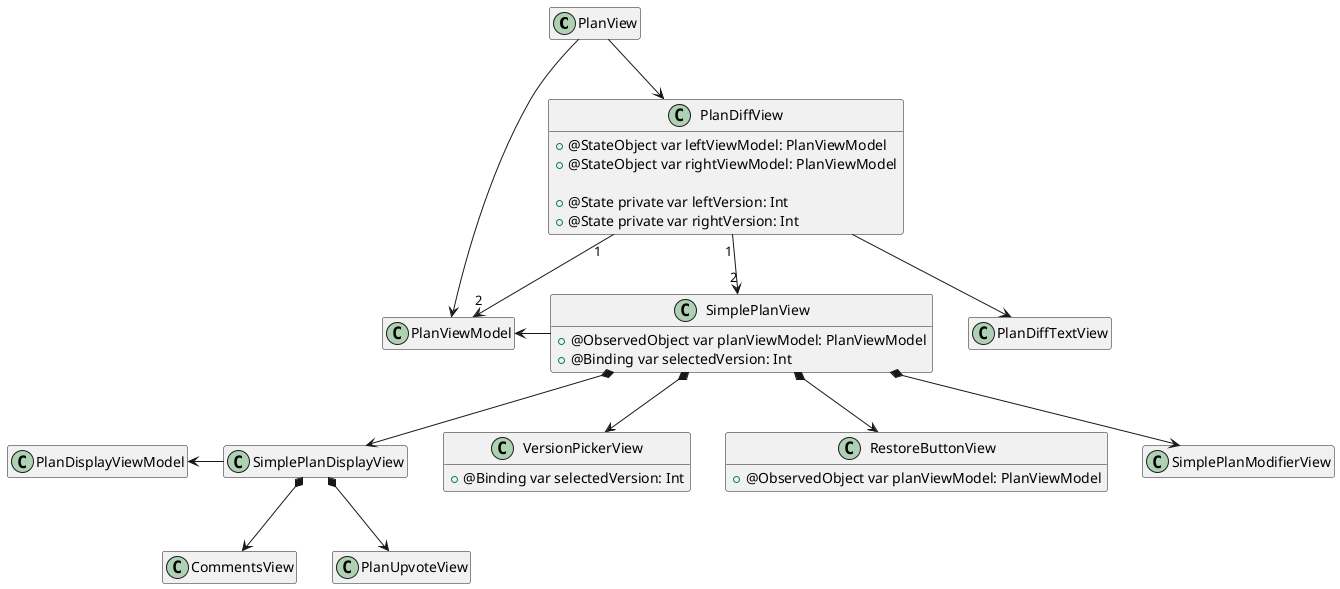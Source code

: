 @startuml

hide empty members

class PlanView

class PlanDiffView {
    + @StateObject var leftViewModel: PlanViewModel
    + @StateObject var rightViewModel: PlanViewModel

    + @State private var leftVersion: Int
    + @State private var rightVersion: Int
}

class PlanDisplayViewModel

class PlanViewModel

class SimplePlanView {
    + @ObservedObject var planViewModel: PlanViewModel
    + @Binding var selectedVersion: Int
}

class VersionPickerView {
    + @Binding var selectedVersion: Int
}

class RestoreButtonView {
    + @ObservedObject var planViewModel: PlanViewModel
}

class SimplePlanModifierView

class SimplePlanDisplayView

class CommentsView

class PlanUpvoteView

PlanView --> PlanDiffView

PlanView --> PlanViewModel

PlanDiffView --> PlanDiffTextView

PlanDiffView "1" --> "2" SimplePlanView

PlanDiffView "1" --> "2" PlanViewModel

SimplePlanView *--> VersionPickerView

SimplePlanView *--> RestoreButtonView

SimplePlanView -left-> PlanViewModel

SimplePlanView *--> SimplePlanDisplayView

SimplePlanView *--> SimplePlanModifierView

SimplePlanDisplayView *--> PlanUpvoteView

SimplePlanDisplayView *--> CommentsView

SimplePlanDisplayView -left-> PlanDisplayViewModel

@enduml
